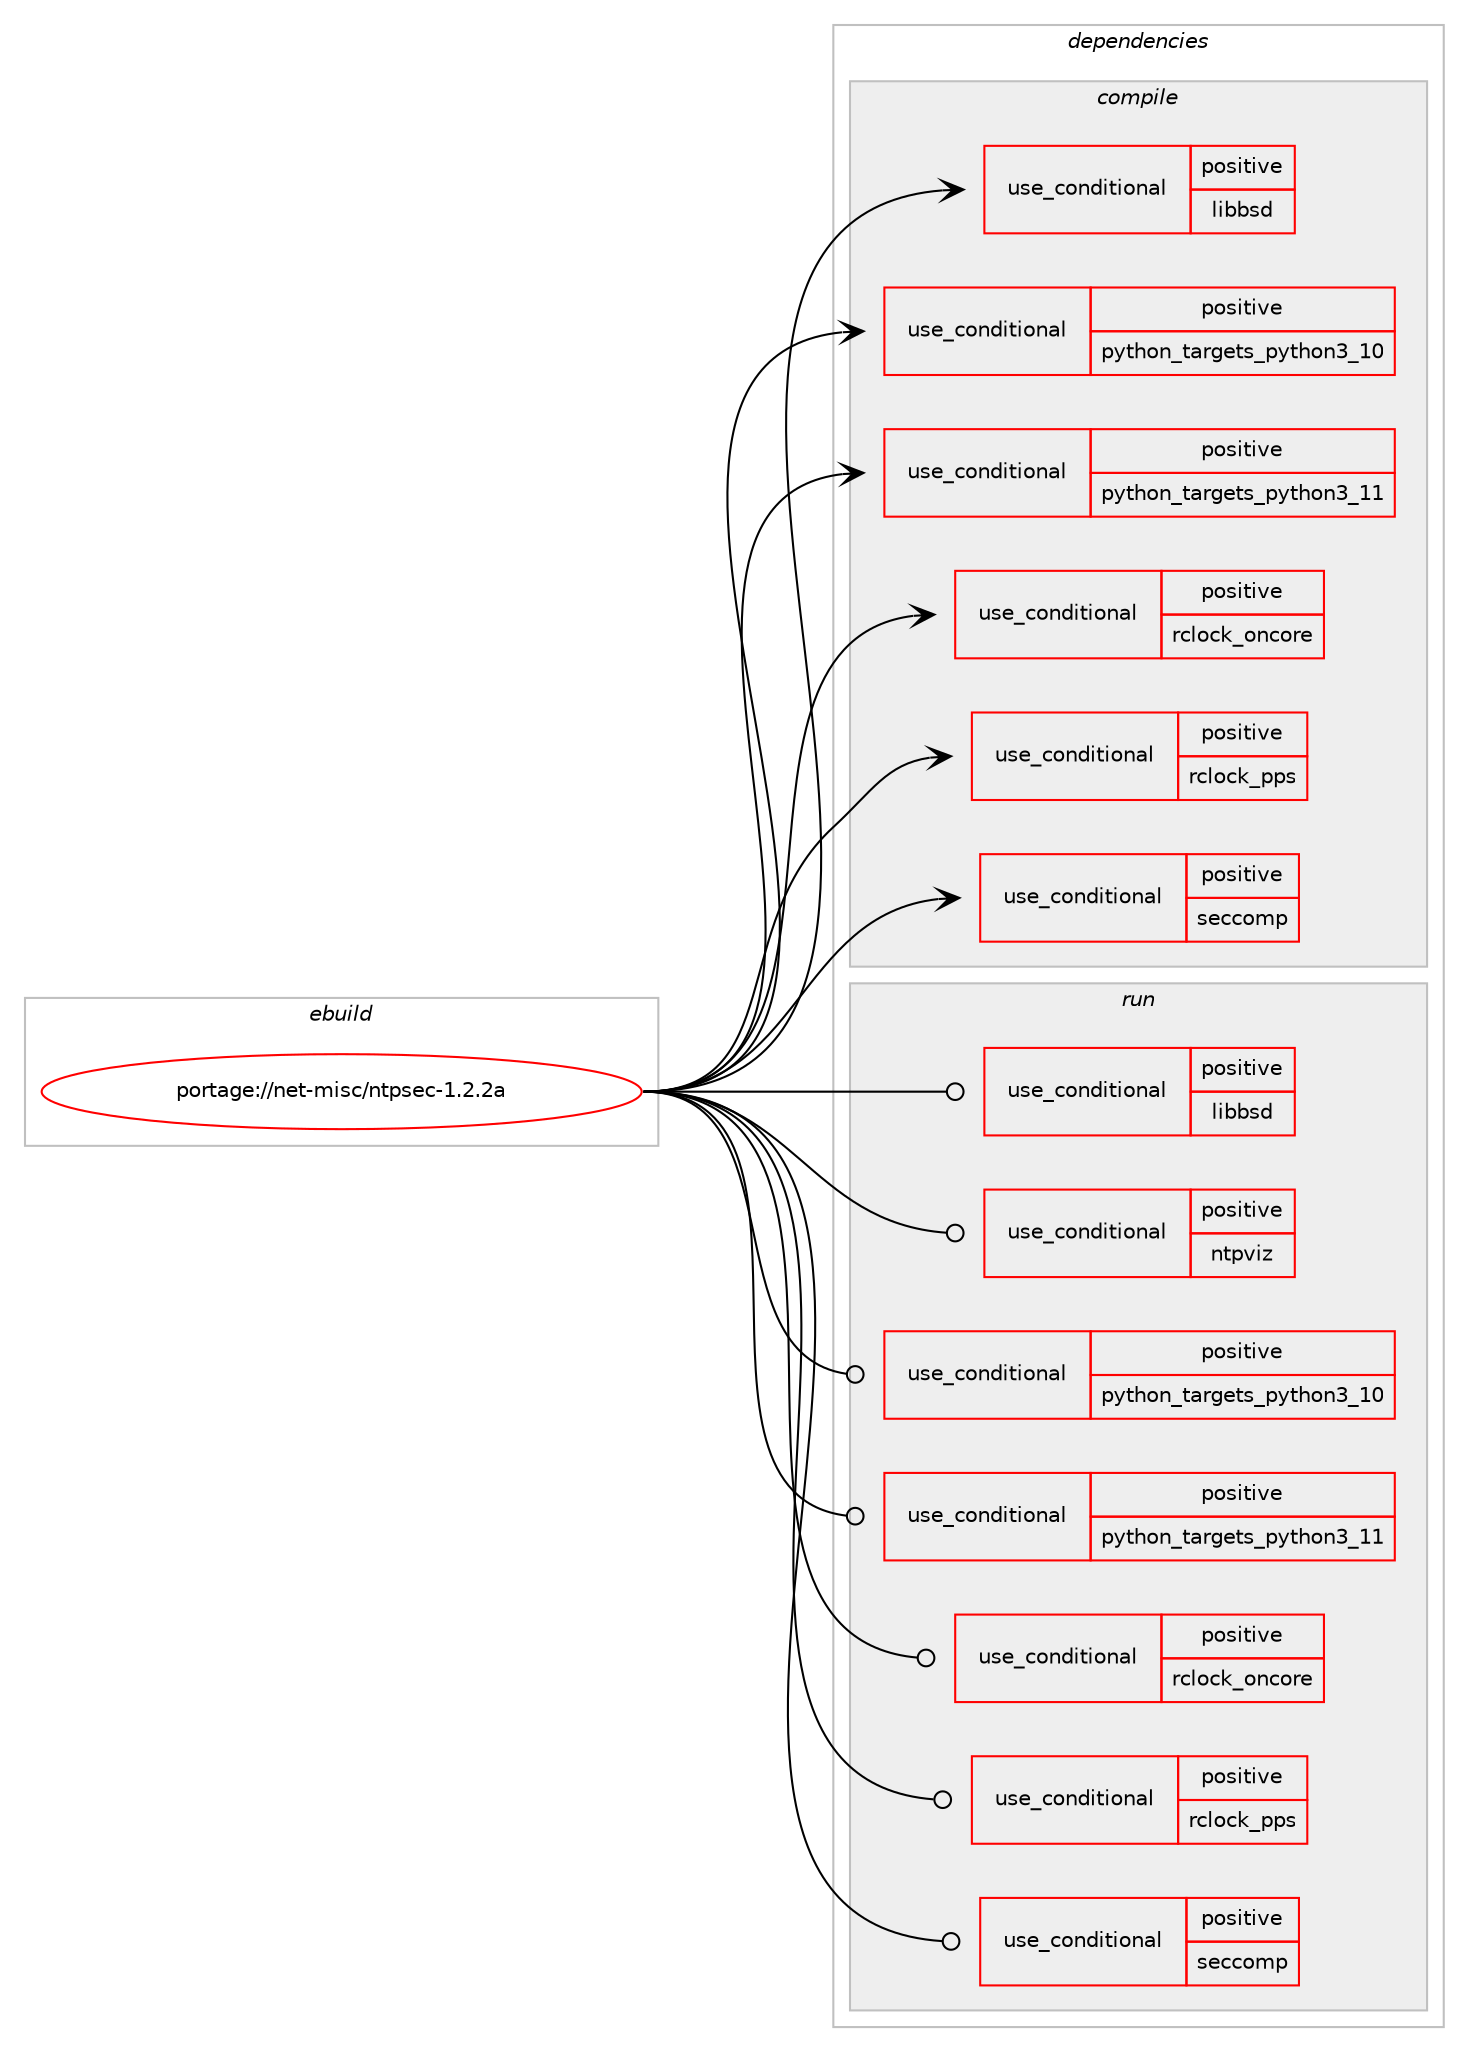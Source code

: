 digraph prolog {

# *************
# Graph options
# *************

newrank=true;
concentrate=true;
compound=true;
graph [rankdir=LR,fontname=Helvetica,fontsize=10,ranksep=1.5];#, ranksep=2.5, nodesep=0.2];
edge  [arrowhead=vee];
node  [fontname=Helvetica,fontsize=10];

# **********
# The ebuild
# **********

subgraph cluster_leftcol {
color=gray;
rank=same;
label=<<i>ebuild</i>>;
id [label="portage://net-misc/ntpsec-1.2.2a", color=red, width=4, href="../net-misc/ntpsec-1.2.2a.svg"];
}

# ****************
# The dependencies
# ****************

subgraph cluster_midcol {
color=gray;
label=<<i>dependencies</i>>;
subgraph cluster_compile {
fillcolor="#eeeeee";
style=filled;
label=<<i>compile</i>>;
subgraph cond5010 {
dependency6943 [label=<<TABLE BORDER="0" CELLBORDER="1" CELLSPACING="0" CELLPADDING="4"><TR><TD ROWSPAN="3" CELLPADDING="10">use_conditional</TD></TR><TR><TD>positive</TD></TR><TR><TD>libbsd</TD></TR></TABLE>>, shape=none, color=red];
# *** BEGIN UNKNOWN DEPENDENCY TYPE (TODO) ***
# dependency6943 -> package_dependency(portage://net-misc/ntpsec-1.2.2a,install,no,dev-libs,libbsd,none,[,,],[slot(0),equal],[])
# *** END UNKNOWN DEPENDENCY TYPE (TODO) ***

}
id:e -> dependency6943:w [weight=20,style="solid",arrowhead="vee"];
subgraph cond5011 {
dependency6944 [label=<<TABLE BORDER="0" CELLBORDER="1" CELLSPACING="0" CELLPADDING="4"><TR><TD ROWSPAN="3" CELLPADDING="10">use_conditional</TD></TR><TR><TD>positive</TD></TR><TR><TD>python_targets_python3_10</TD></TR></TABLE>>, shape=none, color=red];
# *** BEGIN UNKNOWN DEPENDENCY TYPE (TODO) ***
# dependency6944 -> package_dependency(portage://net-misc/ntpsec-1.2.2a,install,no,dev-lang,python,none,[,,],[slot(3.10)],[use(enable(threads),positive)])
# *** END UNKNOWN DEPENDENCY TYPE (TODO) ***

}
id:e -> dependency6944:w [weight=20,style="solid",arrowhead="vee"];
subgraph cond5012 {
dependency6945 [label=<<TABLE BORDER="0" CELLBORDER="1" CELLSPACING="0" CELLPADDING="4"><TR><TD ROWSPAN="3" CELLPADDING="10">use_conditional</TD></TR><TR><TD>positive</TD></TR><TR><TD>python_targets_python3_11</TD></TR></TABLE>>, shape=none, color=red];
# *** BEGIN UNKNOWN DEPENDENCY TYPE (TODO) ***
# dependency6945 -> package_dependency(portage://net-misc/ntpsec-1.2.2a,install,no,dev-lang,python,none,[,,],[slot(3.11)],[use(enable(threads),positive)])
# *** END UNKNOWN DEPENDENCY TYPE (TODO) ***

}
id:e -> dependency6945:w [weight=20,style="solid",arrowhead="vee"];
subgraph cond5013 {
dependency6946 [label=<<TABLE BORDER="0" CELLBORDER="1" CELLSPACING="0" CELLPADDING="4"><TR><TD ROWSPAN="3" CELLPADDING="10">use_conditional</TD></TR><TR><TD>positive</TD></TR><TR><TD>rclock_oncore</TD></TR></TABLE>>, shape=none, color=red];
# *** BEGIN UNKNOWN DEPENDENCY TYPE (TODO) ***
# dependency6946 -> package_dependency(portage://net-misc/ntpsec-1.2.2a,install,no,net-misc,pps-tools,none,[,,],[],[])
# *** END UNKNOWN DEPENDENCY TYPE (TODO) ***

}
id:e -> dependency6946:w [weight=20,style="solid",arrowhead="vee"];
subgraph cond5014 {
dependency6947 [label=<<TABLE BORDER="0" CELLBORDER="1" CELLSPACING="0" CELLPADDING="4"><TR><TD ROWSPAN="3" CELLPADDING="10">use_conditional</TD></TR><TR><TD>positive</TD></TR><TR><TD>rclock_pps</TD></TR></TABLE>>, shape=none, color=red];
# *** BEGIN UNKNOWN DEPENDENCY TYPE (TODO) ***
# dependency6947 -> package_dependency(portage://net-misc/ntpsec-1.2.2a,install,no,net-misc,pps-tools,none,[,,],[],[])
# *** END UNKNOWN DEPENDENCY TYPE (TODO) ***

}
id:e -> dependency6947:w [weight=20,style="solid",arrowhead="vee"];
subgraph cond5015 {
dependency6948 [label=<<TABLE BORDER="0" CELLBORDER="1" CELLSPACING="0" CELLPADDING="4"><TR><TD ROWSPAN="3" CELLPADDING="10">use_conditional</TD></TR><TR><TD>positive</TD></TR><TR><TD>seccomp</TD></TR></TABLE>>, shape=none, color=red];
# *** BEGIN UNKNOWN DEPENDENCY TYPE (TODO) ***
# dependency6948 -> package_dependency(portage://net-misc/ntpsec-1.2.2a,install,no,sys-libs,libseccomp,none,[,,],[],[])
# *** END UNKNOWN DEPENDENCY TYPE (TODO) ***

}
id:e -> dependency6948:w [weight=20,style="solid",arrowhead="vee"];
# *** BEGIN UNKNOWN DEPENDENCY TYPE (TODO) ***
# id -> package_dependency(portage://net-misc/ntpsec-1.2.2a,install,no,dev-libs,openssl,none,[,,],any_same_slot,[])
# *** END UNKNOWN DEPENDENCY TYPE (TODO) ***

# *** BEGIN UNKNOWN DEPENDENCY TYPE (TODO) ***
# id -> package_dependency(portage://net-misc/ntpsec-1.2.2a,install,no,dev-python,psutil,none,[,,],[],[use(optenable(python_targets_python3_10),negative),use(optenable(python_targets_python3_11),negative)])
# *** END UNKNOWN DEPENDENCY TYPE (TODO) ***

# *** BEGIN UNKNOWN DEPENDENCY TYPE (TODO) ***
# id -> package_dependency(portage://net-misc/ntpsec-1.2.2a,install,no,sys-libs,libcap,none,[,,],[],[])
# *** END UNKNOWN DEPENDENCY TYPE (TODO) ***

}
subgraph cluster_compileandrun {
fillcolor="#eeeeee";
style=filled;
label=<<i>compile and run</i>>;
}
subgraph cluster_run {
fillcolor="#eeeeee";
style=filled;
label=<<i>run</i>>;
subgraph cond5016 {
dependency6949 [label=<<TABLE BORDER="0" CELLBORDER="1" CELLSPACING="0" CELLPADDING="4"><TR><TD ROWSPAN="3" CELLPADDING="10">use_conditional</TD></TR><TR><TD>positive</TD></TR><TR><TD>libbsd</TD></TR></TABLE>>, shape=none, color=red];
# *** BEGIN UNKNOWN DEPENDENCY TYPE (TODO) ***
# dependency6949 -> package_dependency(portage://net-misc/ntpsec-1.2.2a,run,no,dev-libs,libbsd,none,[,,],[slot(0),equal],[])
# *** END UNKNOWN DEPENDENCY TYPE (TODO) ***

}
id:e -> dependency6949:w [weight=20,style="solid",arrowhead="odot"];
subgraph cond5017 {
dependency6950 [label=<<TABLE BORDER="0" CELLBORDER="1" CELLSPACING="0" CELLPADDING="4"><TR><TD ROWSPAN="3" CELLPADDING="10">use_conditional</TD></TR><TR><TD>positive</TD></TR><TR><TD>ntpviz</TD></TR></TABLE>>, shape=none, color=red];
# *** BEGIN UNKNOWN DEPENDENCY TYPE (TODO) ***
# dependency6950 -> package_dependency(portage://net-misc/ntpsec-1.2.2a,run,no,media-fonts,liberation-fonts,none,[,,],[],[])
# *** END UNKNOWN DEPENDENCY TYPE (TODO) ***

# *** BEGIN UNKNOWN DEPENDENCY TYPE (TODO) ***
# dependency6950 -> package_dependency(portage://net-misc/ntpsec-1.2.2a,run,no,sci-visualization,gnuplot,none,[,,],[],[])
# *** END UNKNOWN DEPENDENCY TYPE (TODO) ***

}
id:e -> dependency6950:w [weight=20,style="solid",arrowhead="odot"];
subgraph cond5018 {
dependency6951 [label=<<TABLE BORDER="0" CELLBORDER="1" CELLSPACING="0" CELLPADDING="4"><TR><TD ROWSPAN="3" CELLPADDING="10">use_conditional</TD></TR><TR><TD>positive</TD></TR><TR><TD>python_targets_python3_10</TD></TR></TABLE>>, shape=none, color=red];
# *** BEGIN UNKNOWN DEPENDENCY TYPE (TODO) ***
# dependency6951 -> package_dependency(portage://net-misc/ntpsec-1.2.2a,run,no,dev-lang,python,none,[,,],[slot(3.10)],[use(enable(threads),positive)])
# *** END UNKNOWN DEPENDENCY TYPE (TODO) ***

}
id:e -> dependency6951:w [weight=20,style="solid",arrowhead="odot"];
subgraph cond5019 {
dependency6952 [label=<<TABLE BORDER="0" CELLBORDER="1" CELLSPACING="0" CELLPADDING="4"><TR><TD ROWSPAN="3" CELLPADDING="10">use_conditional</TD></TR><TR><TD>positive</TD></TR><TR><TD>python_targets_python3_11</TD></TR></TABLE>>, shape=none, color=red];
# *** BEGIN UNKNOWN DEPENDENCY TYPE (TODO) ***
# dependency6952 -> package_dependency(portage://net-misc/ntpsec-1.2.2a,run,no,dev-lang,python,none,[,,],[slot(3.11)],[use(enable(threads),positive)])
# *** END UNKNOWN DEPENDENCY TYPE (TODO) ***

}
id:e -> dependency6952:w [weight=20,style="solid",arrowhead="odot"];
subgraph cond5020 {
dependency6953 [label=<<TABLE BORDER="0" CELLBORDER="1" CELLSPACING="0" CELLPADDING="4"><TR><TD ROWSPAN="3" CELLPADDING="10">use_conditional</TD></TR><TR><TD>positive</TD></TR><TR><TD>rclock_oncore</TD></TR></TABLE>>, shape=none, color=red];
# *** BEGIN UNKNOWN DEPENDENCY TYPE (TODO) ***
# dependency6953 -> package_dependency(portage://net-misc/ntpsec-1.2.2a,run,no,net-misc,pps-tools,none,[,,],[],[])
# *** END UNKNOWN DEPENDENCY TYPE (TODO) ***

}
id:e -> dependency6953:w [weight=20,style="solid",arrowhead="odot"];
subgraph cond5021 {
dependency6954 [label=<<TABLE BORDER="0" CELLBORDER="1" CELLSPACING="0" CELLPADDING="4"><TR><TD ROWSPAN="3" CELLPADDING="10">use_conditional</TD></TR><TR><TD>positive</TD></TR><TR><TD>rclock_pps</TD></TR></TABLE>>, shape=none, color=red];
# *** BEGIN UNKNOWN DEPENDENCY TYPE (TODO) ***
# dependency6954 -> package_dependency(portage://net-misc/ntpsec-1.2.2a,run,no,net-misc,pps-tools,none,[,,],[],[])
# *** END UNKNOWN DEPENDENCY TYPE (TODO) ***

}
id:e -> dependency6954:w [weight=20,style="solid",arrowhead="odot"];
subgraph cond5022 {
dependency6955 [label=<<TABLE BORDER="0" CELLBORDER="1" CELLSPACING="0" CELLPADDING="4"><TR><TD ROWSPAN="3" CELLPADDING="10">use_conditional</TD></TR><TR><TD>positive</TD></TR><TR><TD>seccomp</TD></TR></TABLE>>, shape=none, color=red];
# *** BEGIN UNKNOWN DEPENDENCY TYPE (TODO) ***
# dependency6955 -> package_dependency(portage://net-misc/ntpsec-1.2.2a,run,no,sys-libs,libseccomp,none,[,,],[],[])
# *** END UNKNOWN DEPENDENCY TYPE (TODO) ***

}
id:e -> dependency6955:w [weight=20,style="solid",arrowhead="odot"];
# *** BEGIN UNKNOWN DEPENDENCY TYPE (TODO) ***
# id -> package_dependency(portage://net-misc/ntpsec-1.2.2a,run,no,acct-group,ntp,none,[,,],[],[])
# *** END UNKNOWN DEPENDENCY TYPE (TODO) ***

# *** BEGIN UNKNOWN DEPENDENCY TYPE (TODO) ***
# id -> package_dependency(portage://net-misc/ntpsec-1.2.2a,run,no,acct-user,ntp,none,[,,],[],[])
# *** END UNKNOWN DEPENDENCY TYPE (TODO) ***

# *** BEGIN UNKNOWN DEPENDENCY TYPE (TODO) ***
# id -> package_dependency(portage://net-misc/ntpsec-1.2.2a,run,no,dev-libs,openssl,none,[,,],any_same_slot,[])
# *** END UNKNOWN DEPENDENCY TYPE (TODO) ***

# *** BEGIN UNKNOWN DEPENDENCY TYPE (TODO) ***
# id -> package_dependency(portage://net-misc/ntpsec-1.2.2a,run,no,dev-python,psutil,none,[,,],[],[use(optenable(python_targets_python3_10),negative),use(optenable(python_targets_python3_11),negative)])
# *** END UNKNOWN DEPENDENCY TYPE (TODO) ***

# *** BEGIN UNKNOWN DEPENDENCY TYPE (TODO) ***
# id -> package_dependency(portage://net-misc/ntpsec-1.2.2a,run,no,sys-libs,libcap,none,[,,],[],[])
# *** END UNKNOWN DEPENDENCY TYPE (TODO) ***

# *** BEGIN UNKNOWN DEPENDENCY TYPE (TODO) ***
# id -> package_dependency(portage://net-misc/ntpsec-1.2.2a,run,weak,net-misc,ntp,none,[,,],[],[])
# *** END UNKNOWN DEPENDENCY TYPE (TODO) ***

# *** BEGIN UNKNOWN DEPENDENCY TYPE (TODO) ***
# id -> package_dependency(portage://net-misc/ntpsec-1.2.2a,run,weak,net-misc,openntpd,none,[,,],[],[])
# *** END UNKNOWN DEPENDENCY TYPE (TODO) ***

}
}

# **************
# The candidates
# **************

subgraph cluster_choices {
rank=same;
color=gray;
label=<<i>candidates</i>>;

}

}
